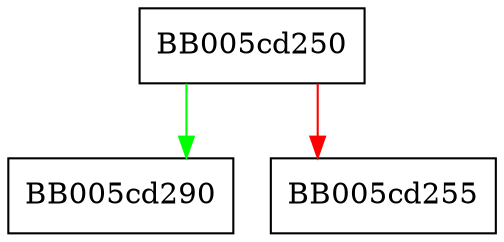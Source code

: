 digraph EVP_MAC_CTX_free {
  node [shape="box"];
  graph [splines=ortho];
  BB005cd250 -> BB005cd290 [color="green"];
  BB005cd250 -> BB005cd255 [color="red"];
}